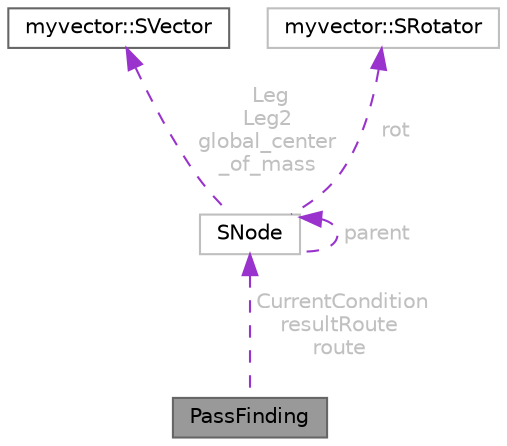 digraph "PassFinding"
{
 // LATEX_PDF_SIZE
  bgcolor="transparent";
  edge [fontname=Helvetica,fontsize=10,labelfontname=Helvetica,labelfontsize=10];
  node [fontname=Helvetica,fontsize=10,shape=box,height=0.2,width=0.4];
  Node1 [id="Node000001",label="PassFinding",height=0.2,width=0.4,color="gray40", fillcolor="grey60", style="filled", fontcolor="black",tooltip=" "];
  Node2 -> Node1 [id="edge1_Node000001_Node000002",dir="back",color="darkorchid3",style="dashed",tooltip=" ",label=" CurrentCondition\nresultRoute\nroute",fontcolor="grey" ];
  Node2 [id="Node000002",label="SNode",height=0.2,width=0.4,color="grey75", fillcolor="white", style="filled",URL="$struct_s_node.html",tooltip=" "];
  Node3 -> Node2 [id="edge2_Node000002_Node000003",dir="back",color="darkorchid3",style="dashed",tooltip=" ",label=" Leg\nLeg2\nglobal_center\l_of_mass",fontcolor="grey" ];
  Node3 [id="Node000003",label="myvector::SVector",height=0.2,width=0.4,color="gray40", fillcolor="white", style="filled",URL="$structmyvector_1_1_s_vector.html",tooltip="ベクトルを表す構造体"];
  Node4 -> Node2 [id="edge3_Node000002_Node000004",dir="back",color="darkorchid3",style="dashed",tooltip=" ",label=" rot",fontcolor="grey" ];
  Node4 [id="Node000004",label="myvector::SRotator",height=0.2,width=0.4,color="grey75", fillcolor="white", style="filled",URL="$structmyvector_1_1_s_rotator.html",tooltip=" "];
  Node2 -> Node2 [id="edge4_Node000002_Node000002",dir="back",color="darkorchid3",style="dashed",tooltip=" ",label=" parent",fontcolor="grey" ];
}
